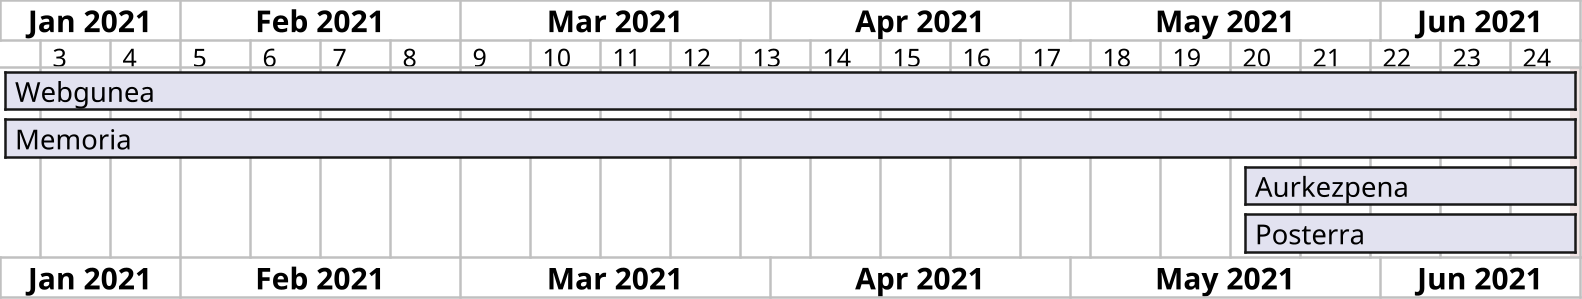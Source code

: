 @startgantt
scale 5/2
printscale weekly
project starts the 2021/01/14
2021/06/20 is closed
[Webgunea] starts 2021/01/14 and ends 2021/06/20
[Memoria] starts 2021/01/14 and ends 2021/06/20
[Aurkezpena] starts 2021/05/18 and ends 2021/06/20
[Posterra] starts 2021/05/18 and ends 2021/06/20
@endgantt